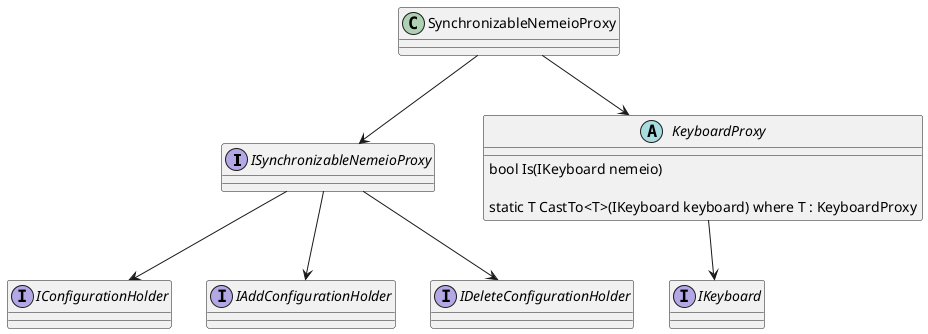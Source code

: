 @startuml

    interface ISynchronizableNemeioProxy { }
    interface IConfigurationHolder { }
    interface IAddConfigurationHolder { }
    interface IDeleteConfigurationHolder { } 

    interface IKeyboard { }

    ISynchronizableNemeioProxy --> IConfigurationHolder
    ISynchronizableNemeioProxy --> IAddConfigurationHolder
    ISynchronizableNemeioProxy --> IDeleteConfigurationHolder
    KeyboardProxy --> IKeyboard

    abstract class KeyboardProxy
    {
        bool Is(IKeyboard nemeio)

        static T CastTo<T>(IKeyboard keyboard) where T : KeyboardProxy
    }

    SynchronizableNemeioProxy --> KeyboardProxy
    SynchronizableNemeioProxy --> ISynchronizableNemeioProxy

    class SynchronizableNemeioProxy { }

@enduml